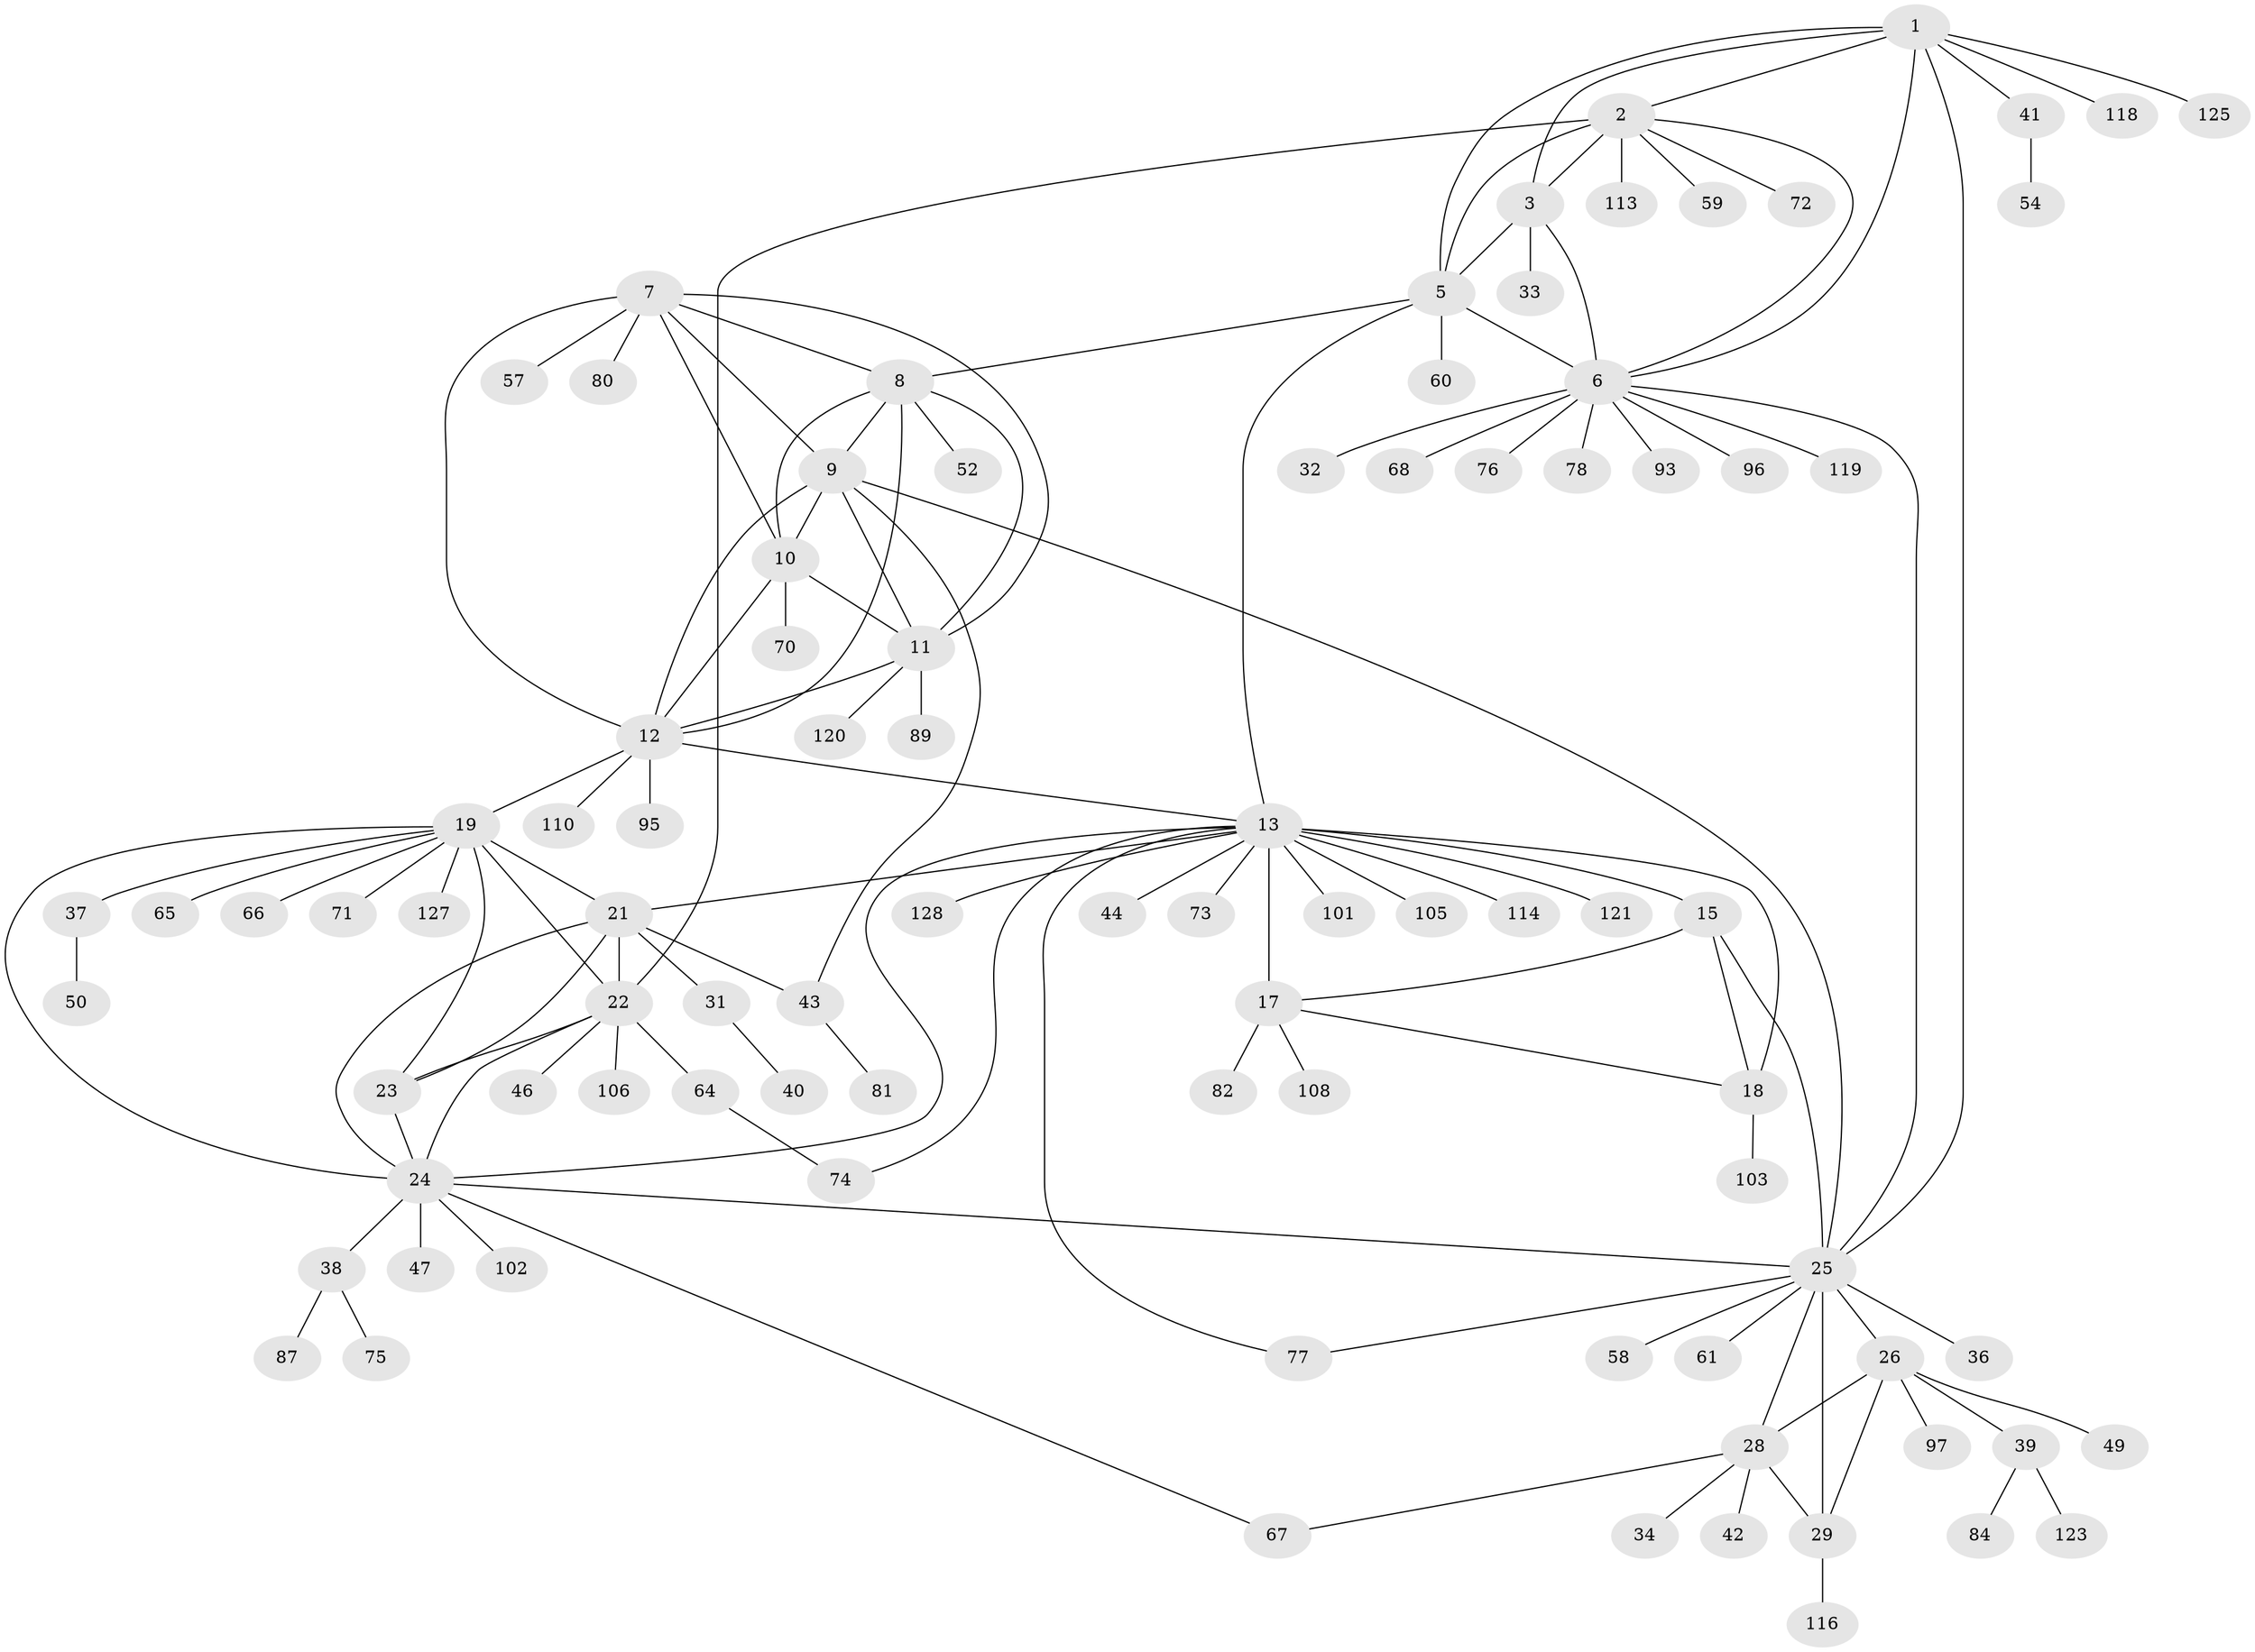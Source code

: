 // original degree distribution, {9: 0.06201550387596899, 5: 0.015503875968992248, 7: 0.046511627906976744, 12: 0.007751937984496124, 13: 0.015503875968992248, 8: 0.031007751937984496, 6: 0.031007751937984496, 11: 0.015503875968992248, 10: 0.007751937984496124, 2: 0.13178294573643412, 1: 0.5813953488372093, 3: 0.05426356589147287}
// Generated by graph-tools (version 1.1) at 2025/19/03/04/25 18:19:47]
// undirected, 90 vertices, 129 edges
graph export_dot {
graph [start="1"]
  node [color=gray90,style=filled];
  1;
  2;
  3 [super="+4"];
  5 [super="+88+117+92+48"];
  6;
  7;
  8 [super="+55"];
  9 [super="+51+126+122"];
  10;
  11;
  12;
  13 [super="+14"];
  15;
  17;
  18;
  19 [super="+20+35"];
  21 [super="+94"];
  22;
  23;
  24 [super="+79"];
  25 [super="+27"];
  26;
  28 [super="+98+104"];
  29 [super="+69"];
  31;
  32;
  33;
  34;
  36;
  37;
  38;
  39;
  40 [super="+86"];
  41;
  42;
  43;
  44;
  46;
  47;
  49;
  50;
  52 [super="+62+85"];
  54;
  57 [super="+111"];
  58;
  59;
  60;
  61 [super="+90"];
  64;
  65;
  66;
  67;
  68;
  70;
  71;
  72;
  73;
  74;
  75 [super="+112"];
  76;
  77;
  78;
  80;
  81;
  82;
  84;
  87 [super="+107"];
  89;
  93;
  95;
  96;
  97 [super="+109+100"];
  101;
  102;
  103;
  105;
  106;
  108;
  110;
  113;
  114;
  116;
  118;
  119;
  120;
  121;
  123;
  125;
  127;
  128;
  1 -- 2;
  1 -- 3 [weight=2];
  1 -- 5;
  1 -- 6;
  1 -- 41;
  1 -- 118;
  1 -- 125;
  1 -- 25;
  2 -- 3 [weight=2];
  2 -- 5;
  2 -- 6;
  2 -- 22;
  2 -- 59;
  2 -- 72;
  2 -- 113;
  3 -- 5 [weight=2];
  3 -- 6 [weight=2];
  3 -- 33;
  5 -- 6;
  5 -- 8;
  5 -- 13;
  5 -- 60;
  6 -- 32;
  6 -- 68;
  6 -- 76;
  6 -- 78;
  6 -- 93;
  6 -- 96;
  6 -- 119;
  6 -- 25;
  7 -- 8;
  7 -- 9;
  7 -- 10;
  7 -- 11;
  7 -- 12;
  7 -- 57;
  7 -- 80;
  8 -- 9;
  8 -- 10;
  8 -- 11;
  8 -- 12;
  8 -- 52;
  9 -- 10;
  9 -- 11;
  9 -- 12;
  9 -- 43;
  9 -- 25;
  10 -- 11;
  10 -- 12;
  10 -- 70;
  11 -- 12;
  11 -- 89;
  11 -- 120;
  12 -- 95;
  12 -- 110;
  12 -- 13;
  12 -- 19;
  13 -- 15 [weight=3];
  13 -- 17 [weight=3];
  13 -- 18 [weight=3];
  13 -- 24;
  13 -- 128;
  13 -- 101;
  13 -- 73;
  13 -- 74;
  13 -- 105;
  13 -- 44;
  13 -- 77;
  13 -- 114;
  13 -- 121;
  13 -- 21;
  15 -- 17;
  15 -- 18;
  15 -- 25;
  17 -- 18;
  17 -- 82;
  17 -- 108;
  18 -- 103;
  19 -- 21 [weight=2];
  19 -- 22 [weight=2];
  19 -- 23 [weight=2];
  19 -- 24 [weight=2];
  19 -- 37;
  19 -- 71;
  19 -- 127;
  19 -- 65;
  19 -- 66;
  21 -- 22;
  21 -- 23;
  21 -- 24;
  21 -- 31;
  21 -- 43;
  22 -- 23;
  22 -- 24;
  22 -- 46;
  22 -- 64;
  22 -- 106;
  23 -- 24;
  24 -- 38;
  24 -- 47;
  24 -- 102;
  24 -- 25;
  24 -- 67;
  25 -- 26 [weight=3];
  25 -- 28 [weight=3];
  25 -- 29 [weight=3];
  25 -- 58;
  25 -- 61;
  25 -- 36;
  25 -- 77;
  26 -- 28;
  26 -- 29;
  26 -- 39;
  26 -- 49;
  26 -- 97;
  28 -- 29;
  28 -- 34;
  28 -- 42;
  28 -- 67;
  29 -- 116;
  31 -- 40;
  37 -- 50;
  38 -- 75;
  38 -- 87;
  39 -- 84;
  39 -- 123;
  41 -- 54;
  43 -- 81;
  64 -- 74;
}
